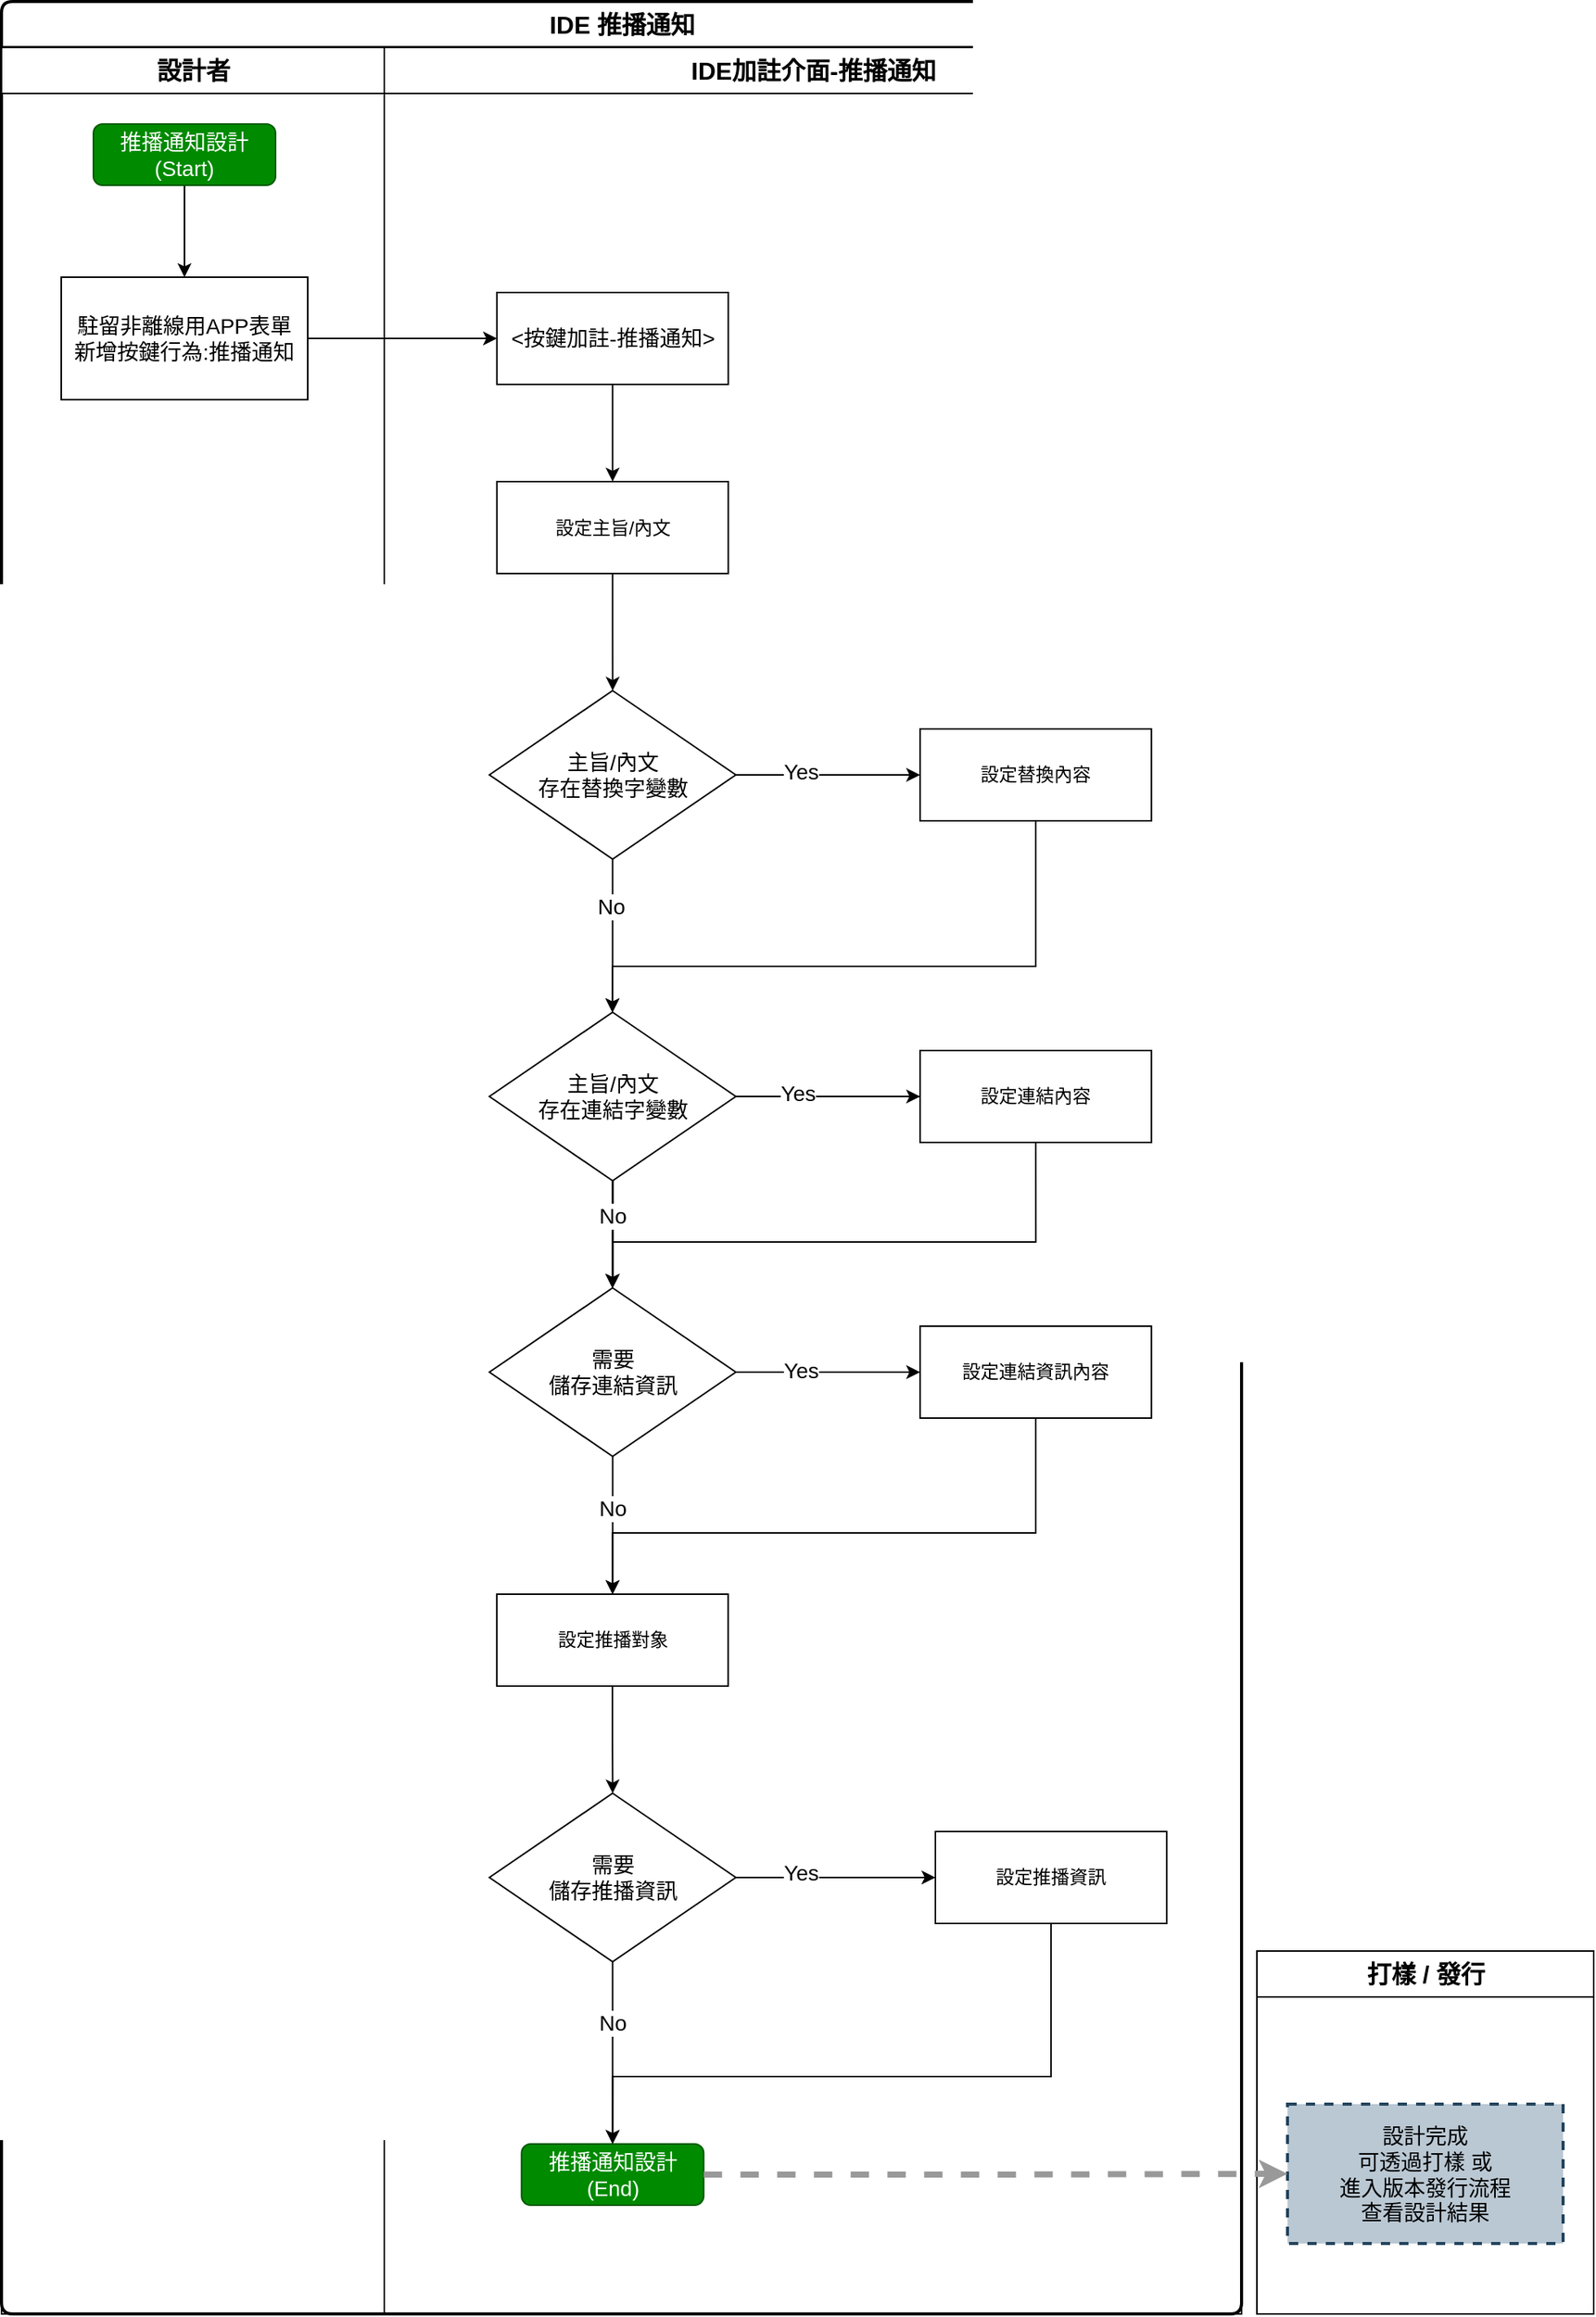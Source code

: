 <mxfile version="13.7.9" type="device"><diagram id="Fk7myh_Tjw5L1RJcFESC" name="作業流程圖"><mxGraphModel dx="1086" dy="806" grid="1" gridSize="10" guides="1" tooltips="1" connect="1" arrows="1" fold="1" page="1" pageScale="1" pageWidth="1169" pageHeight="827" math="0" shadow="0"><root><mxCell id="0"/><mxCell id="1" parent="0"/><mxCell id="8b9A5m3ucfiFp31Fc0li-186" value="打樣 / 發行" style="swimlane;html=1;startSize=30;fontSize=16;" parent="1" vertex="1"><mxGeometry x="870" y="1313" width="220" height="237" as="geometry"/></mxCell><mxCell id="8b9A5m3ucfiFp31Fc0li-188" value="設計完成&lt;br&gt;可透過打樣 或&lt;br&gt;進入版本發行流程&lt;br&gt;查看設計結果" style="rounded=0;whiteSpace=wrap;html=1;dashed=1;strokeWidth=2;fontSize=14;fillColor=#bac8d3;strokeColor=#23445d;" parent="8b9A5m3ucfiFp31Fc0li-186" vertex="1"><mxGeometry x="20" y="100" width="180" height="91" as="geometry"/></mxCell><mxCell id="8b9A5m3ucfiFp31Fc0li-1" value="IDE 推播通知" style="swimlane;html=1;childLayout=stackLayout;resizeParent=1;resizeParentMax=0;strokeColor=#000000;strokeWidth=2;fontSize=16;rounded=1;arcSize=8;startSize=30;" parent="1" vertex="1"><mxGeometry x="50" y="40" width="810" height="1510" as="geometry"/></mxCell><mxCell id="8b9A5m3ucfiFp31Fc0li-2" value="設計者" style="swimlane;html=1;startSize=30;fontSize=16;" parent="8b9A5m3ucfiFp31Fc0li-1" vertex="1"><mxGeometry y="30" width="250" height="1480" as="geometry"/></mxCell><mxCell id="8b9A5m3ucfiFp31Fc0li-51" style="edgeStyle=orthogonalEdgeStyle;rounded=0;orthogonalLoop=1;jettySize=auto;html=1;fontSize=14;" parent="8b9A5m3ucfiFp31Fc0li-2" source="8b9A5m3ucfiFp31Fc0li-50" target="8b9A5m3ucfiFp31Fc0li-4" edge="1"><mxGeometry relative="1" as="geometry"/></mxCell><mxCell id="8b9A5m3ucfiFp31Fc0li-50" value="推播通知設計&lt;br&gt;(Start)" style="rounded=1;whiteSpace=wrap;html=1;fontSize=14;fillColor=#008a00;strokeColor=#005700;fontColor=#ffffff;" parent="8b9A5m3ucfiFp31Fc0li-2" vertex="1"><mxGeometry x="60" y="50" width="119" height="40" as="geometry"/></mxCell><mxCell id="8b9A5m3ucfiFp31Fc0li-4" value="駐留非離線用APP表單&lt;br&gt;新增按鍵行為:推播通知" style="rounded=0;whiteSpace=wrap;html=1;strokeWidth=1;fontSize=14;" parent="8b9A5m3ucfiFp31Fc0li-2" vertex="1"><mxGeometry x="39" y="150" width="161" height="80" as="geometry"/></mxCell><mxCell id="8b9A5m3ucfiFp31Fc0li-5" style="edgeStyle=orthogonalEdgeStyle;rounded=0;orthogonalLoop=1;jettySize=auto;html=1;fontSize=14;" parent="8b9A5m3ucfiFp31Fc0li-1" source="8b9A5m3ucfiFp31Fc0li-4" target="8b9A5m3ucfiFp31Fc0li-17" edge="1"><mxGeometry relative="1" as="geometry"/></mxCell><mxCell id="8b9A5m3ucfiFp31Fc0li-8" value="IDE加註介面-推播通知" style="swimlane;html=1;startSize=30;fontSize=16;" parent="8b9A5m3ucfiFp31Fc0li-1" vertex="1"><mxGeometry x="250" y="30" width="560" height="1480" as="geometry"/></mxCell><mxCell id="8b9A5m3ucfiFp31Fc0li-41" style="edgeStyle=orthogonalEdgeStyle;rounded=0;orthogonalLoop=1;jettySize=auto;html=1;" parent="8b9A5m3ucfiFp31Fc0li-8" edge="1"><mxGeometry relative="1" as="geometry"><mxPoint x="259.16" y="690" as="sourcePoint"/></mxGeometry></mxCell><mxCell id="8b9A5m3ucfiFp31Fc0li-46" value="Yes" style="edgeLabel;html=1;align=center;verticalAlign=middle;resizable=0;points=[];fontSize=14;" parent="8b9A5m3ucfiFp31Fc0li-41" vertex="1" connectable="0"><mxGeometry x="-0.354" y="1" relative="1" as="geometry"><mxPoint x="-5" y="-2" as="offset"/></mxGeometry></mxCell><mxCell id="8b9A5m3ucfiFp31Fc0li-42" style="edgeStyle=orthogonalEdgeStyle;rounded=0;orthogonalLoop=1;jettySize=auto;html=1;" parent="8b9A5m3ucfiFp31Fc0li-8" edge="1"><mxGeometry relative="1" as="geometry"><mxPoint x="149.2" y="759.975" as="sourcePoint"/></mxGeometry></mxCell><mxCell id="8b9A5m3ucfiFp31Fc0li-47" value="No" style="edgeLabel;html=1;align=center;verticalAlign=middle;resizable=0;points=[];fontSize=14;" parent="8b9A5m3ucfiFp31Fc0li-42" vertex="1" connectable="0"><mxGeometry x="-0.287" relative="1" as="geometry"><mxPoint x="-1" as="offset"/></mxGeometry></mxCell><mxCell id="8b9A5m3ucfiFp31Fc0li-39" style="edgeStyle=orthogonalEdgeStyle;rounded=0;orthogonalLoop=1;jettySize=auto;html=1;entryX=0.007;entryY=0.633;entryDx=0;entryDy=0;entryPerimeter=0;" parent="8b9A5m3ucfiFp31Fc0li-8" edge="1"><mxGeometry relative="1" as="geometry"><mxPoint x="259.009" y="479.98" as="sourcePoint"/></mxGeometry></mxCell><mxCell id="8b9A5m3ucfiFp31Fc0li-44" value="Yes" style="edgeLabel;html=1;align=center;verticalAlign=middle;resizable=0;points=[];fontSize=14;" parent="8b9A5m3ucfiFp31Fc0li-39" vertex="1" connectable="0"><mxGeometry x="-0.272" y="4" relative="1" as="geometry"><mxPoint x="-4.72" y="2" as="offset"/></mxGeometry></mxCell><mxCell id="8b9A5m3ucfiFp31Fc0li-40" style="edgeStyle=orthogonalEdgeStyle;rounded=0;orthogonalLoop=1;jettySize=auto;html=1;" parent="8b9A5m3ucfiFp31Fc0li-8" edge="1"><mxGeometry relative="1" as="geometry"><mxPoint x="149" y="549.975" as="sourcePoint"/></mxGeometry></mxCell><mxCell id="8b9A5m3ucfiFp31Fc0li-45" value="No" style="edgeLabel;html=1;align=center;verticalAlign=middle;resizable=0;points=[];fontSize=14;" parent="8b9A5m3ucfiFp31Fc0li-40" vertex="1" connectable="0"><mxGeometry x="-0.28" y="1" relative="1" as="geometry"><mxPoint as="offset"/></mxGeometry></mxCell><mxCell id="8b9A5m3ucfiFp31Fc0li-37" style="edgeStyle=orthogonalEdgeStyle;rounded=0;orthogonalLoop=1;jettySize=auto;html=1;entryX=0.5;entryY=0;entryDx=0;entryDy=0;" parent="8b9A5m3ucfiFp31Fc0li-8" source="8b9A5m3ucfiFp31Fc0li-17" target="8b9A5m3ucfiFp31Fc0li-31" edge="1"><mxGeometry relative="1" as="geometry"/></mxCell><mxCell id="8b9A5m3ucfiFp31Fc0li-135" style="edgeStyle=orthogonalEdgeStyle;rounded=0;orthogonalLoop=1;jettySize=auto;html=1;fontSize=14;" parent="8b9A5m3ucfiFp31Fc0li-8" source="8b9A5m3ucfiFp31Fc0li-125" target="8b9A5m3ucfiFp31Fc0li-127" edge="1"><mxGeometry relative="1" as="geometry"/></mxCell><mxCell id="8b9A5m3ucfiFp31Fc0li-125" value="設定推播對象" style="rounded=0;whiteSpace=wrap;html=1;" parent="8b9A5m3ucfiFp31Fc0li-8" vertex="1"><mxGeometry x="73.53" y="1010" width="151.12" height="60" as="geometry"/></mxCell><mxCell id="8b9A5m3ucfiFp31Fc0li-133" style="edgeStyle=orthogonalEdgeStyle;rounded=0;orthogonalLoop=1;jettySize=auto;html=1;fontSize=14;" parent="8b9A5m3ucfiFp31Fc0li-8" source="8b9A5m3ucfiFp31Fc0li-124" target="8b9A5m3ucfiFp31Fc0li-123" edge="1"><mxGeometry relative="1" as="geometry"/></mxCell><mxCell id="8b9A5m3ucfiFp31Fc0li-143" value="Yes" style="edgeLabel;html=1;align=center;verticalAlign=middle;resizable=0;points=[];fontSize=14;" parent="8b9A5m3ucfiFp31Fc0li-133" vertex="1" connectable="0"><mxGeometry x="-0.296" y="-1" relative="1" as="geometry"><mxPoint y="-2" as="offset"/></mxGeometry></mxCell><mxCell id="8b9A5m3ucfiFp31Fc0li-134" style="edgeStyle=orthogonalEdgeStyle;rounded=0;orthogonalLoop=1;jettySize=auto;html=1;fontSize=14;" parent="8b9A5m3ucfiFp31Fc0li-8" source="8b9A5m3ucfiFp31Fc0li-124" target="8b9A5m3ucfiFp31Fc0li-125" edge="1"><mxGeometry relative="1" as="geometry"><Array as="points"><mxPoint x="149" y="950"/><mxPoint x="149" y="950"/></Array></mxGeometry></mxCell><mxCell id="8b9A5m3ucfiFp31Fc0li-144" value="No" style="edgeLabel;html=1;align=center;verticalAlign=middle;resizable=0;points=[];fontSize=14;" parent="8b9A5m3ucfiFp31Fc0li-134" vertex="1" connectable="0"><mxGeometry x="-0.244" relative="1" as="geometry"><mxPoint as="offset"/></mxGeometry></mxCell><mxCell id="8b9A5m3ucfiFp31Fc0li-124" value="需要&lt;br&gt;儲存連結資訊" style="rhombus;whiteSpace=wrap;html=1;fontSize=14;" parent="8b9A5m3ucfiFp31Fc0li-8" vertex="1"><mxGeometry x="68.67" y="810" width="160.98" height="110" as="geometry"/></mxCell><mxCell id="8b9A5m3ucfiFp31Fc0li-136" style="edgeStyle=orthogonalEdgeStyle;rounded=0;orthogonalLoop=1;jettySize=auto;html=1;fontSize=14;" parent="8b9A5m3ucfiFp31Fc0li-8" source="8b9A5m3ucfiFp31Fc0li-127" target="8b9A5m3ucfiFp31Fc0li-126" edge="1"><mxGeometry relative="1" as="geometry"/></mxCell><mxCell id="8b9A5m3ucfiFp31Fc0li-145" value="Yes" style="edgeLabel;html=1;align=center;verticalAlign=middle;resizable=0;points=[];fontSize=14;" parent="8b9A5m3ucfiFp31Fc0li-136" vertex="1" connectable="0"><mxGeometry x="-0.35" y="3" relative="1" as="geometry"><mxPoint as="offset"/></mxGeometry></mxCell><mxCell id="8b9A5m3ucfiFp31Fc0li-137" style="edgeStyle=orthogonalEdgeStyle;rounded=0;orthogonalLoop=1;jettySize=auto;html=1;fontSize=14;" parent="8b9A5m3ucfiFp31Fc0li-8" source="8b9A5m3ucfiFp31Fc0li-127" target="8b9A5m3ucfiFp31Fc0li-53" edge="1"><mxGeometry relative="1" as="geometry"/></mxCell><mxCell id="8b9A5m3ucfiFp31Fc0li-146" value="No" style="edgeLabel;html=1;align=center;verticalAlign=middle;resizable=0;points=[];fontSize=14;" parent="8b9A5m3ucfiFp31Fc0li-137" vertex="1" connectable="0"><mxGeometry x="-0.328" relative="1" as="geometry"><mxPoint as="offset"/></mxGeometry></mxCell><mxCell id="8b9A5m3ucfiFp31Fc0li-127" value="需要&lt;br&gt;儲存推播資訊" style="rhombus;whiteSpace=wrap;html=1;fontSize=14;" parent="8b9A5m3ucfiFp31Fc0li-8" vertex="1"><mxGeometry x="68.67" y="1140" width="160.98" height="110" as="geometry"/></mxCell><mxCell id="8b9A5m3ucfiFp31Fc0li-53" value="推播通知設計&lt;br&gt;(End)" style="rounded=1;whiteSpace=wrap;html=1;fontSize=14;fillColor=#008a00;strokeColor=#005700;fontColor=#ffffff;" parent="8b9A5m3ucfiFp31Fc0li-8" vertex="1"><mxGeometry x="89.66" y="1369" width="119" height="40" as="geometry"/></mxCell><mxCell id="8b9A5m3ucfiFp31Fc0li-154" style="edgeStyle=orthogonalEdgeStyle;rounded=0;orthogonalLoop=1;jettySize=auto;html=1;entryX=0.5;entryY=0;entryDx=0;entryDy=0;strokeColor=#000000;strokeWidth=1;fontSize=14;" parent="8b9A5m3ucfiFp31Fc0li-8" source="8b9A5m3ucfiFp31Fc0li-126" target="8b9A5m3ucfiFp31Fc0li-53" edge="1"><mxGeometry relative="1" as="geometry"><Array as="points"><mxPoint x="436" y="1325"/><mxPoint x="149" y="1325"/></Array></mxGeometry></mxCell><mxCell id="8b9A5m3ucfiFp31Fc0li-153" style="edgeStyle=orthogonalEdgeStyle;rounded=0;orthogonalLoop=1;jettySize=auto;html=1;entryX=0.5;entryY=0;entryDx=0;entryDy=0;strokeColor=#000000;strokeWidth=1;fontSize=14;" parent="8b9A5m3ucfiFp31Fc0li-8" source="8b9A5m3ucfiFp31Fc0li-123" target="8b9A5m3ucfiFp31Fc0li-125" edge="1"><mxGeometry relative="1" as="geometry"><Array as="points"><mxPoint x="426" y="970"/><mxPoint x="149" y="970"/></Array></mxGeometry></mxCell><mxCell id="8b9A5m3ucfiFp31Fc0li-126" value="設定推播資訊" style="rounded=0;whiteSpace=wrap;html=1;" parent="8b9A5m3ucfiFp31Fc0li-8" vertex="1"><mxGeometry x="360" y="1165" width="151.12" height="60" as="geometry"/></mxCell><mxCell id="8b9A5m3ucfiFp31Fc0li-123" value="設定連結資訊內容" style="rounded=0;whiteSpace=wrap;html=1;" parent="8b9A5m3ucfiFp31Fc0li-8" vertex="1"><mxGeometry x="350" y="835" width="151.12" height="60" as="geometry"/></mxCell><mxCell id="8b9A5m3ucfiFp31Fc0li-148" style="edgeStyle=orthogonalEdgeStyle;rounded=0;orthogonalLoop=1;jettySize=auto;html=1;strokeColor=#000000;strokeWidth=1;fontSize=14;" parent="8b9A5m3ucfiFp31Fc0li-8" source="8b9A5m3ucfiFp31Fc0li-122" target="8b9A5m3ucfiFp31Fc0li-124" edge="1"><mxGeometry relative="1" as="geometry"/></mxCell><mxCell id="8b9A5m3ucfiFp31Fc0li-150" style="edgeStyle=orthogonalEdgeStyle;rounded=0;orthogonalLoop=1;jettySize=auto;html=1;strokeColor=#000000;strokeWidth=1;fontSize=14;" parent="8b9A5m3ucfiFp31Fc0li-8" source="8b9A5m3ucfiFp31Fc0li-122" target="8b9A5m3ucfiFp31Fc0li-124" edge="1"><mxGeometry relative="1" as="geometry"/></mxCell><mxCell id="8b9A5m3ucfiFp31Fc0li-152" style="edgeStyle=orthogonalEdgeStyle;rounded=0;orthogonalLoop=1;jettySize=auto;html=1;strokeColor=#000000;strokeWidth=1;fontSize=14;exitX=0.5;exitY=1;exitDx=0;exitDy=0;" parent="8b9A5m3ucfiFp31Fc0li-8" source="8b9A5m3ucfiFp31Fc0li-122" target="8b9A5m3ucfiFp31Fc0li-124" edge="1"><mxGeometry relative="1" as="geometry"><mxPoint x="149" y="800" as="targetPoint"/><Array as="points"><mxPoint x="426" y="780"/><mxPoint x="149" y="780"/></Array></mxGeometry></mxCell><mxCell id="8b9A5m3ucfiFp31Fc0li-122" value="設定連結內容" style="rounded=0;whiteSpace=wrap;html=1;" parent="8b9A5m3ucfiFp31Fc0li-8" vertex="1"><mxGeometry x="350" y="655" width="151.12" height="60" as="geometry"/></mxCell><mxCell id="8b9A5m3ucfiFp31Fc0li-131" style="edgeStyle=orthogonalEdgeStyle;rounded=0;orthogonalLoop=1;jettySize=auto;html=1;fontSize=14;" parent="8b9A5m3ucfiFp31Fc0li-8" source="8b9A5m3ucfiFp31Fc0li-121" target="8b9A5m3ucfiFp31Fc0li-122" edge="1"><mxGeometry relative="1" as="geometry"/></mxCell><mxCell id="8b9A5m3ucfiFp31Fc0li-141" value="Yes" style="edgeLabel;html=1;align=center;verticalAlign=middle;resizable=0;points=[];fontSize=14;" parent="8b9A5m3ucfiFp31Fc0li-131" vertex="1" connectable="0"><mxGeometry x="-0.33" y="2" relative="1" as="geometry"><mxPoint as="offset"/></mxGeometry></mxCell><mxCell id="8b9A5m3ucfiFp31Fc0li-132" style="edgeStyle=orthogonalEdgeStyle;rounded=0;orthogonalLoop=1;jettySize=auto;html=1;fontSize=14;" parent="8b9A5m3ucfiFp31Fc0li-8" source="8b9A5m3ucfiFp31Fc0li-121" target="8b9A5m3ucfiFp31Fc0li-124" edge="1"><mxGeometry relative="1" as="geometry"/></mxCell><mxCell id="8b9A5m3ucfiFp31Fc0li-142" value="No" style="edgeLabel;html=1;align=center;verticalAlign=middle;resizable=0;points=[];fontSize=14;" parent="8b9A5m3ucfiFp31Fc0li-132" vertex="1" connectable="0"><mxGeometry x="-0.343" relative="1" as="geometry"><mxPoint as="offset"/></mxGeometry></mxCell><mxCell id="8b9A5m3ucfiFp31Fc0li-121" value="主旨/內文&lt;br&gt;存在連結字變數" style="rhombus;whiteSpace=wrap;html=1;fontSize=14;" parent="8b9A5m3ucfiFp31Fc0li-8" vertex="1"><mxGeometry x="68.67" y="630" width="160.98" height="110" as="geometry"/></mxCell><mxCell id="8b9A5m3ucfiFp31Fc0li-17" value="&amp;lt;按鍵加註-推播通知&amp;gt;" style="rounded=0;whiteSpace=wrap;html=1;strokeColor=#000000;strokeWidth=1;fontSize=14;" parent="8b9A5m3ucfiFp31Fc0li-8" vertex="1"><mxGeometry x="73.6" y="160" width="151.12" height="60" as="geometry"/></mxCell><mxCell id="8b9A5m3ucfiFp31Fc0li-128" style="edgeStyle=orthogonalEdgeStyle;rounded=0;orthogonalLoop=1;jettySize=auto;html=1;fontSize=14;" parent="8b9A5m3ucfiFp31Fc0li-8" source="8b9A5m3ucfiFp31Fc0li-31" target="8b9A5m3ucfiFp31Fc0li-120" edge="1"><mxGeometry relative="1" as="geometry"/></mxCell><mxCell id="8b9A5m3ucfiFp31Fc0li-31" value="設定主旨/內文" style="rounded=0;whiteSpace=wrap;html=1;" parent="8b9A5m3ucfiFp31Fc0li-8" vertex="1"><mxGeometry x="73.6" y="283.5" width="151.12" height="60" as="geometry"/></mxCell><mxCell id="8b9A5m3ucfiFp31Fc0li-129" style="edgeStyle=orthogonalEdgeStyle;rounded=0;orthogonalLoop=1;jettySize=auto;html=1;fontSize=14;" parent="8b9A5m3ucfiFp31Fc0li-8" source="8b9A5m3ucfiFp31Fc0li-120" target="8b9A5m3ucfiFp31Fc0li-119" edge="1"><mxGeometry relative="1" as="geometry"/></mxCell><mxCell id="8b9A5m3ucfiFp31Fc0li-139" value="Yes" style="edgeLabel;html=1;align=center;verticalAlign=middle;resizable=0;points=[];fontSize=14;" parent="8b9A5m3ucfiFp31Fc0li-129" vertex="1" connectable="0"><mxGeometry x="-0.296" y="-2" relative="1" as="geometry"><mxPoint y="-4" as="offset"/></mxGeometry></mxCell><mxCell id="8b9A5m3ucfiFp31Fc0li-130" style="edgeStyle=orthogonalEdgeStyle;rounded=0;orthogonalLoop=1;jettySize=auto;html=1;fontSize=14;" parent="8b9A5m3ucfiFp31Fc0li-8" source="8b9A5m3ucfiFp31Fc0li-120" target="8b9A5m3ucfiFp31Fc0li-121" edge="1"><mxGeometry relative="1" as="geometry"/></mxCell><mxCell id="8b9A5m3ucfiFp31Fc0li-140" value="No" style="edgeLabel;html=1;align=center;verticalAlign=middle;resizable=0;points=[];fontSize=14;" parent="8b9A5m3ucfiFp31Fc0li-130" vertex="1" connectable="0"><mxGeometry x="-0.22" relative="1" as="geometry"><mxPoint x="-1" y="-8" as="offset"/></mxGeometry></mxCell><mxCell id="8b9A5m3ucfiFp31Fc0li-120" value="主旨/內文&lt;br&gt;存在替換字變數" style="rhombus;whiteSpace=wrap;html=1;fontSize=14;" parent="8b9A5m3ucfiFp31Fc0li-8" vertex="1"><mxGeometry x="68.67" y="420" width="160.98" height="110" as="geometry"/></mxCell><mxCell id="8b9A5m3ucfiFp31Fc0li-147" style="edgeStyle=orthogonalEdgeStyle;rounded=0;orthogonalLoop=1;jettySize=auto;html=1;strokeWidth=1;fontSize=14;" parent="8b9A5m3ucfiFp31Fc0li-8" source="8b9A5m3ucfiFp31Fc0li-119" target="8b9A5m3ucfiFp31Fc0li-121" edge="1"><mxGeometry relative="1" as="geometry"><Array as="points"><mxPoint x="426" y="600"/><mxPoint x="149" y="600"/></Array></mxGeometry></mxCell><mxCell id="8b9A5m3ucfiFp31Fc0li-119" value="設定替換內容" style="rounded=0;whiteSpace=wrap;html=1;" parent="8b9A5m3ucfiFp31Fc0li-8" vertex="1"><mxGeometry x="350.0" y="445" width="151.12" height="60" as="geometry"/></mxCell><mxCell id="8b9A5m3ucfiFp31Fc0li-138" style="edgeStyle=orthogonalEdgeStyle;rounded=0;orthogonalLoop=1;jettySize=auto;html=1;entryX=0;entryY=0.5;entryDx=0;entryDy=0;fontSize=14;dashed=1;strokeColor=#999999;strokeWidth=4;" parent="1" source="8b9A5m3ucfiFp31Fc0li-53" target="8b9A5m3ucfiFp31Fc0li-188" edge="1"><mxGeometry relative="1" as="geometry"><mxPoint x="915" y="1459" as="targetPoint"/></mxGeometry></mxCell></root></mxGraphModel></diagram></mxfile>